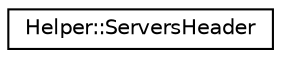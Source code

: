 digraph "Graphical Class Hierarchy"
{
  edge [fontname="Helvetica",fontsize="10",labelfontname="Helvetica",labelfontsize="10"];
  node [fontname="Helvetica",fontsize="10",shape=record];
  rankdir="LR";
  Node0 [label="Helper::ServersHeader",height=0.2,width=0.4,color="black", fillcolor="white", style="filled",URL="$struct_helper_1_1_servers_header.html"];
}
